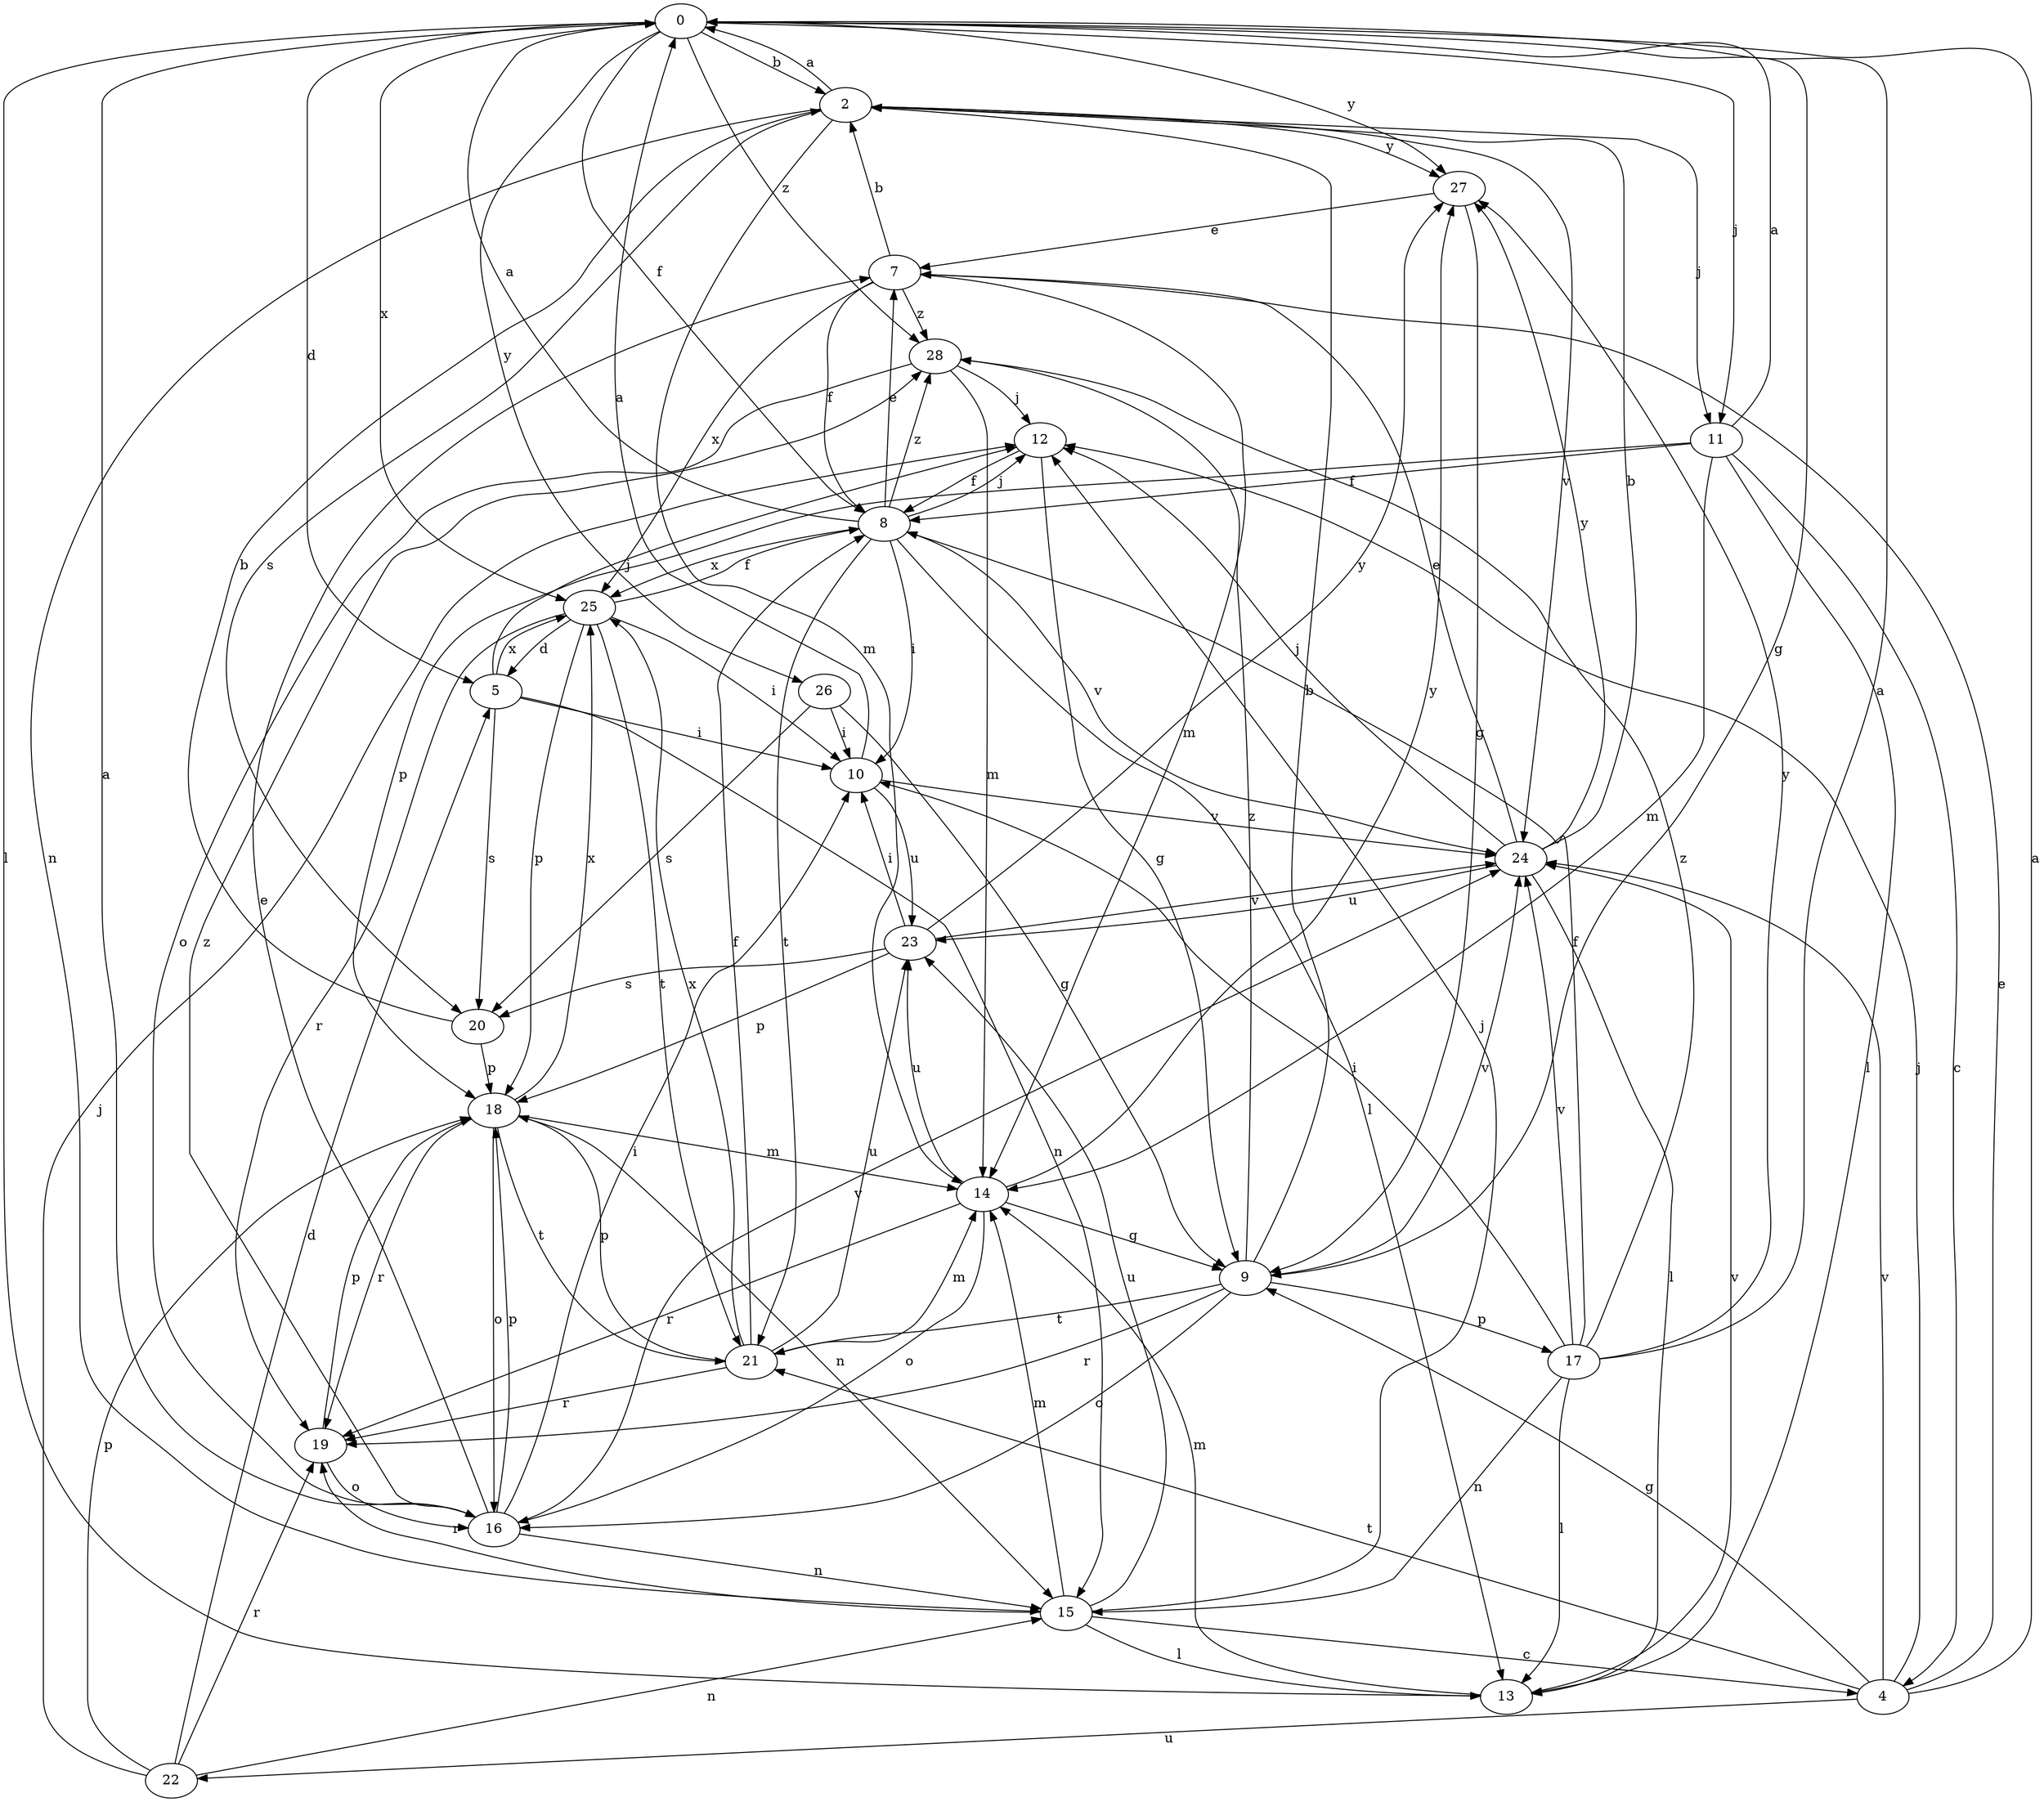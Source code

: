 strict digraph  {
0;
2;
4;
5;
7;
8;
9;
10;
11;
12;
13;
14;
15;
16;
17;
18;
19;
20;
21;
22;
23;
24;
25;
26;
27;
28;
0 -> 2  [label=b];
0 -> 5  [label=d];
0 -> 8  [label=f];
0 -> 9  [label=g];
0 -> 11  [label=j];
0 -> 13  [label=l];
0 -> 25  [label=x];
0 -> 26  [label=y];
0 -> 27  [label=y];
0 -> 28  [label=z];
2 -> 0  [label=a];
2 -> 11  [label=j];
2 -> 14  [label=m];
2 -> 15  [label=n];
2 -> 20  [label=s];
2 -> 24  [label=v];
2 -> 27  [label=y];
4 -> 0  [label=a];
4 -> 7  [label=e];
4 -> 9  [label=g];
4 -> 12  [label=j];
4 -> 21  [label=t];
4 -> 22  [label=u];
4 -> 24  [label=v];
5 -> 10  [label=i];
5 -> 12  [label=j];
5 -> 15  [label=n];
5 -> 20  [label=s];
5 -> 25  [label=x];
7 -> 2  [label=b];
7 -> 8  [label=f];
7 -> 14  [label=m];
7 -> 25  [label=x];
7 -> 28  [label=z];
8 -> 0  [label=a];
8 -> 7  [label=e];
8 -> 10  [label=i];
8 -> 12  [label=j];
8 -> 13  [label=l];
8 -> 21  [label=t];
8 -> 24  [label=v];
8 -> 25  [label=x];
8 -> 28  [label=z];
9 -> 2  [label=b];
9 -> 16  [label=o];
9 -> 17  [label=p];
9 -> 19  [label=r];
9 -> 21  [label=t];
9 -> 24  [label=v];
9 -> 28  [label=z];
10 -> 0  [label=a];
10 -> 23  [label=u];
10 -> 24  [label=v];
11 -> 0  [label=a];
11 -> 4  [label=c];
11 -> 8  [label=f];
11 -> 13  [label=l];
11 -> 14  [label=m];
11 -> 18  [label=p];
12 -> 8  [label=f];
12 -> 9  [label=g];
13 -> 14  [label=m];
13 -> 24  [label=v];
14 -> 9  [label=g];
14 -> 16  [label=o];
14 -> 19  [label=r];
14 -> 23  [label=u];
14 -> 27  [label=y];
15 -> 4  [label=c];
15 -> 12  [label=j];
15 -> 13  [label=l];
15 -> 14  [label=m];
15 -> 19  [label=r];
15 -> 23  [label=u];
16 -> 0  [label=a];
16 -> 7  [label=e];
16 -> 10  [label=i];
16 -> 15  [label=n];
16 -> 18  [label=p];
16 -> 24  [label=v];
16 -> 28  [label=z];
17 -> 0  [label=a];
17 -> 8  [label=f];
17 -> 10  [label=i];
17 -> 13  [label=l];
17 -> 15  [label=n];
17 -> 24  [label=v];
17 -> 27  [label=y];
17 -> 28  [label=z];
18 -> 14  [label=m];
18 -> 15  [label=n];
18 -> 16  [label=o];
18 -> 19  [label=r];
18 -> 21  [label=t];
18 -> 25  [label=x];
19 -> 16  [label=o];
19 -> 18  [label=p];
20 -> 2  [label=b];
20 -> 18  [label=p];
21 -> 8  [label=f];
21 -> 14  [label=m];
21 -> 18  [label=p];
21 -> 19  [label=r];
21 -> 23  [label=u];
21 -> 25  [label=x];
22 -> 5  [label=d];
22 -> 12  [label=j];
22 -> 15  [label=n];
22 -> 18  [label=p];
22 -> 19  [label=r];
23 -> 10  [label=i];
23 -> 18  [label=p];
23 -> 20  [label=s];
23 -> 24  [label=v];
23 -> 27  [label=y];
24 -> 2  [label=b];
24 -> 7  [label=e];
24 -> 12  [label=j];
24 -> 13  [label=l];
24 -> 23  [label=u];
24 -> 27  [label=y];
25 -> 5  [label=d];
25 -> 8  [label=f];
25 -> 10  [label=i];
25 -> 18  [label=p];
25 -> 19  [label=r];
25 -> 21  [label=t];
26 -> 9  [label=g];
26 -> 10  [label=i];
26 -> 20  [label=s];
27 -> 7  [label=e];
27 -> 9  [label=g];
28 -> 12  [label=j];
28 -> 14  [label=m];
28 -> 16  [label=o];
}
